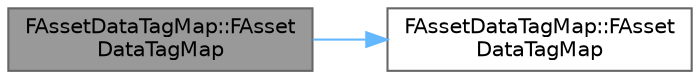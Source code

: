 digraph "FAssetDataTagMap::FAssetDataTagMap"
{
 // INTERACTIVE_SVG=YES
 // LATEX_PDF_SIZE
  bgcolor="transparent";
  edge [fontname=Helvetica,fontsize=10,labelfontname=Helvetica,labelfontsize=10];
  node [fontname=Helvetica,fontsize=10,shape=box,height=0.2,width=0.4];
  rankdir="LR";
  Node1 [id="Node000001",label="FAssetDataTagMap::FAsset\lDataTagMap",height=0.2,width=0.4,color="gray40", fillcolor="grey60", style="filled", fontcolor="black",tooltip=" "];
  Node1 -> Node2 [id="edge1_Node000001_Node000002",color="steelblue1",style="solid",tooltip=" "];
  Node2 [id="Node000002",label="FAssetDataTagMap::FAsset\lDataTagMap",height=0.2,width=0.4,color="grey40", fillcolor="white", style="filled",URL="$d6/de3/classFAssetDataTagMap.html#ad1f16510f59bfe73728f7369f3d41976",tooltip=" "];
}
